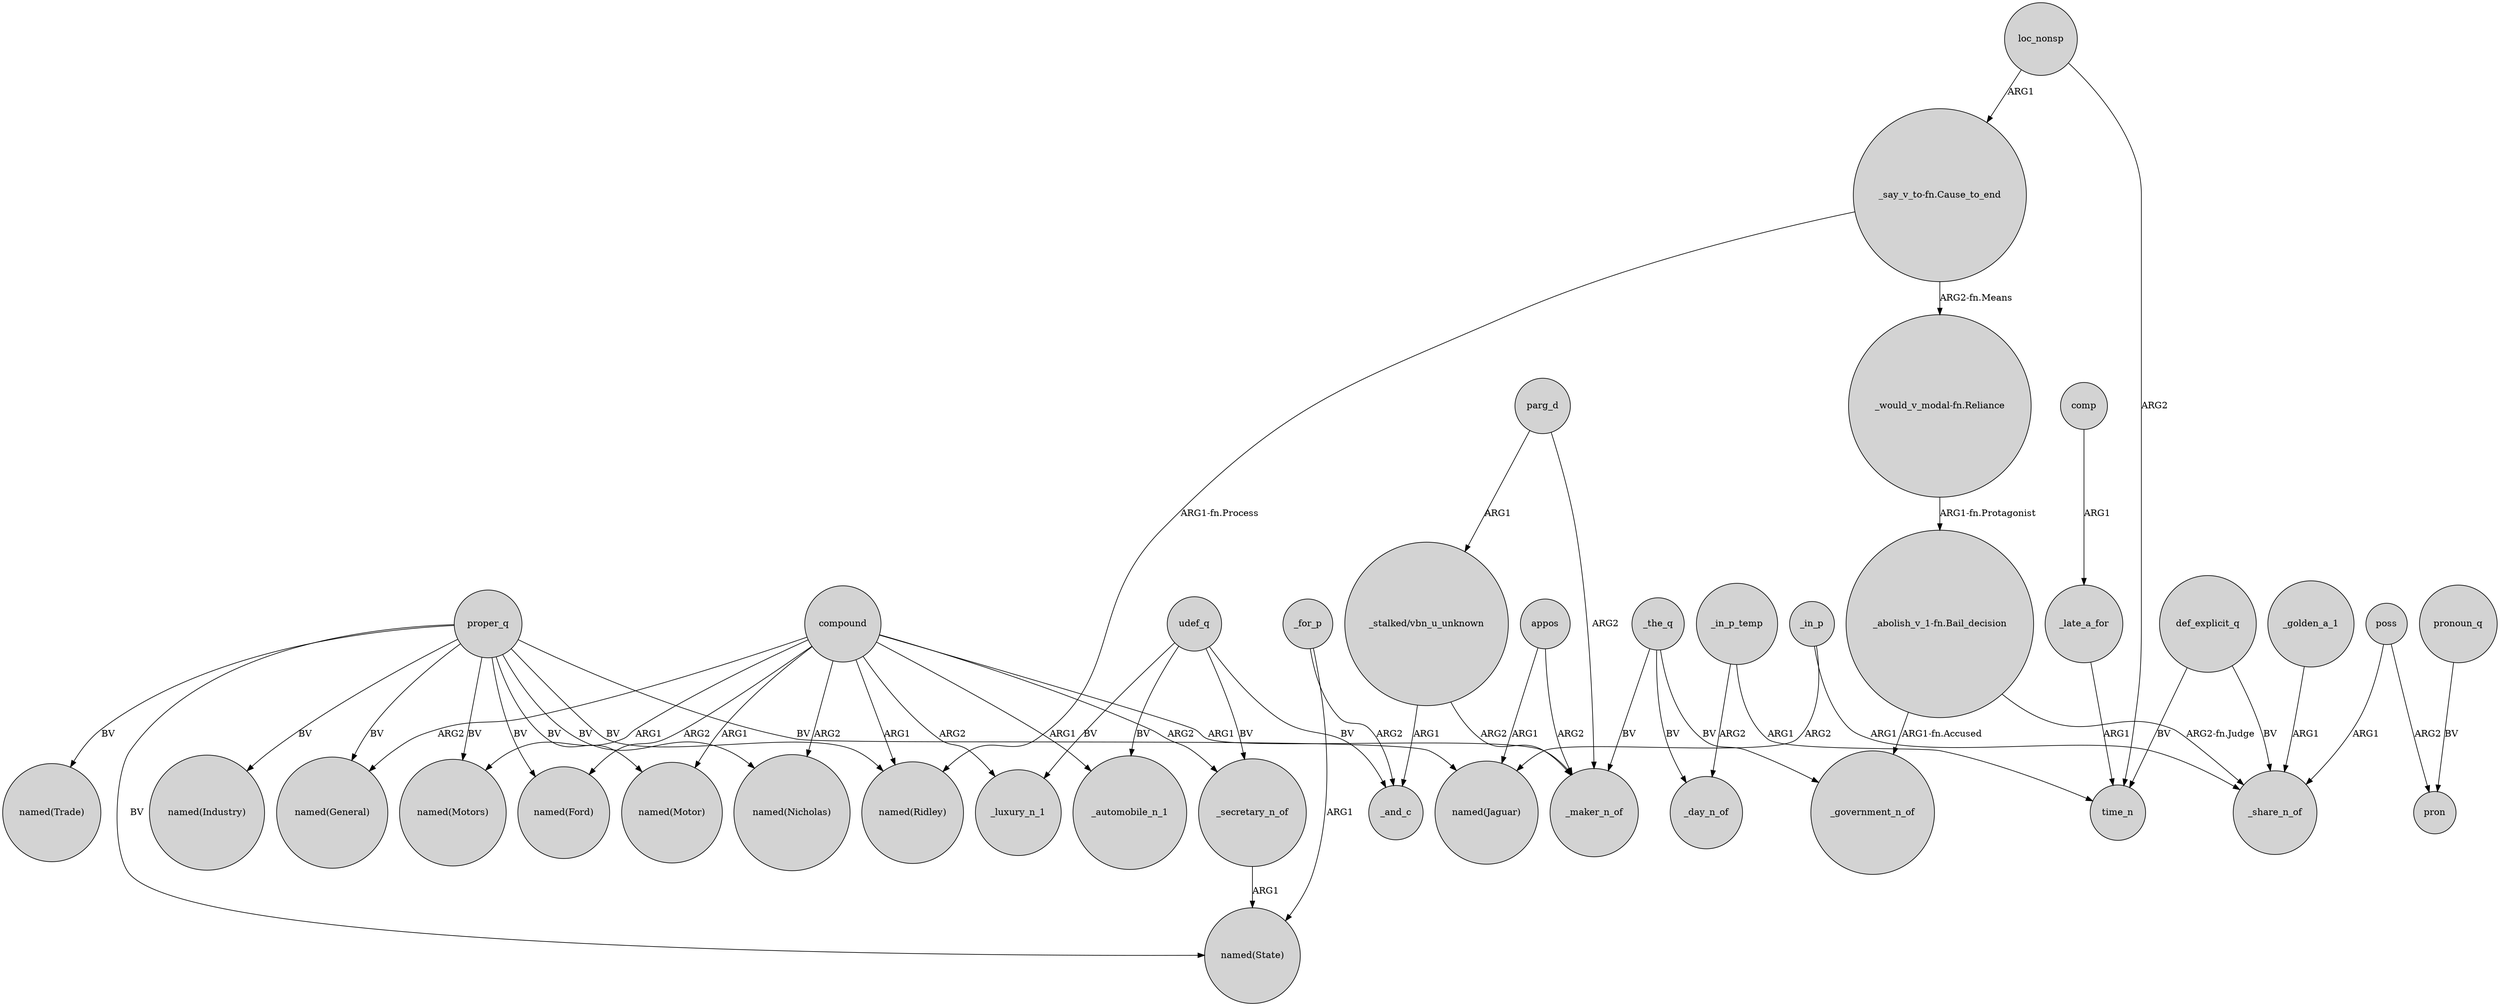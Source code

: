 digraph {
	node [shape=circle style=filled]
	proper_q -> "named(Ridley)" [label=BV]
	_secretary_n_of -> "named(State)" [label=ARG1]
	"_say_v_to-fn.Cause_to_end" -> "named(Ridley)" [label="ARG1-fn.Process"]
	proper_q -> "named(Ford)" [label=BV]
	_in_p -> "named(Jaguar)" [label=ARG2]
	_in_p -> _share_n_of [label=ARG1]
	compound -> _luxury_n_1 [label=ARG2]
	"_stalked/vbn_u_unknown" -> _and_c [label=ARG1]
	proper_q -> "named(Industry)" [label=BV]
	loc_nonsp -> "_say_v_to-fn.Cause_to_end" [label=ARG1]
	proper_q -> "named(Motor)" [label=BV]
	compound -> "named(Ridley)" [label=ARG1]
	def_explicit_q -> _share_n_of [label=BV]
	udef_q -> _luxury_n_1 [label=BV]
	compound -> _automobile_n_1 [label=ARG1]
	compound -> "named(Ford)" [label=ARG2]
	udef_q -> _and_c [label=BV]
	proper_q -> "named(State)" [label=BV]
	_for_p -> "named(State)" [label=ARG1]
	udef_q -> _automobile_n_1 [label=BV]
	pronoun_q -> pron [label=BV]
	compound -> "named(Motors)" [label=ARG1]
	poss -> pron [label=ARG2]
	parg_d -> _maker_n_of [label=ARG2]
	"_abolish_v_1-fn.Bail_decision" -> _government_n_of [label="ARG1-fn.Accused"]
	"_abolish_v_1-fn.Bail_decision" -> _share_n_of [label="ARG2-fn.Judge"]
	compound -> "named(Nicholas)" [label=ARG2]
	_late_a_for -> time_n [label=ARG1]
	proper_q -> "named(Trade)" [label=BV]
	_golden_a_1 -> _share_n_of [label=ARG1]
	comp -> _late_a_for [label=ARG1]
	_the_q -> _day_n_of [label=BV]
	"_would_v_modal-fn.Reliance" -> "_abolish_v_1-fn.Bail_decision" [label="ARG1-fn.Protagonist"]
	appos -> _maker_n_of [label=ARG2]
	compound -> _secretary_n_of [label=ARG2]
	poss -> _share_n_of [label=ARG1]
	proper_q -> "named(Jaguar)" [label=BV]
	proper_q -> "named(General)" [label=BV]
	_in_p_temp -> time_n [label=ARG1]
	_the_q -> _government_n_of [label=BV]
	"_say_v_to-fn.Cause_to_end" -> "_would_v_modal-fn.Reliance" [label="ARG2-fn.Means"]
	compound -> _maker_n_of [label=ARG1]
	def_explicit_q -> time_n [label=BV]
	_in_p_temp -> _day_n_of [label=ARG2]
	loc_nonsp -> time_n [label=ARG2]
	_the_q -> _maker_n_of [label=BV]
	"_stalked/vbn_u_unknown" -> _maker_n_of [label=ARG2]
	proper_q -> "named(Nicholas)" [label=BV]
	appos -> "named(Jaguar)" [label=ARG1]
	proper_q -> "named(Motors)" [label=BV]
	parg_d -> "_stalked/vbn_u_unknown" [label=ARG1]
	compound -> "named(Motor)" [label=ARG1]
	udef_q -> _secretary_n_of [label=BV]
	compound -> "named(General)" [label=ARG2]
	_for_p -> _and_c [label=ARG2]
}
